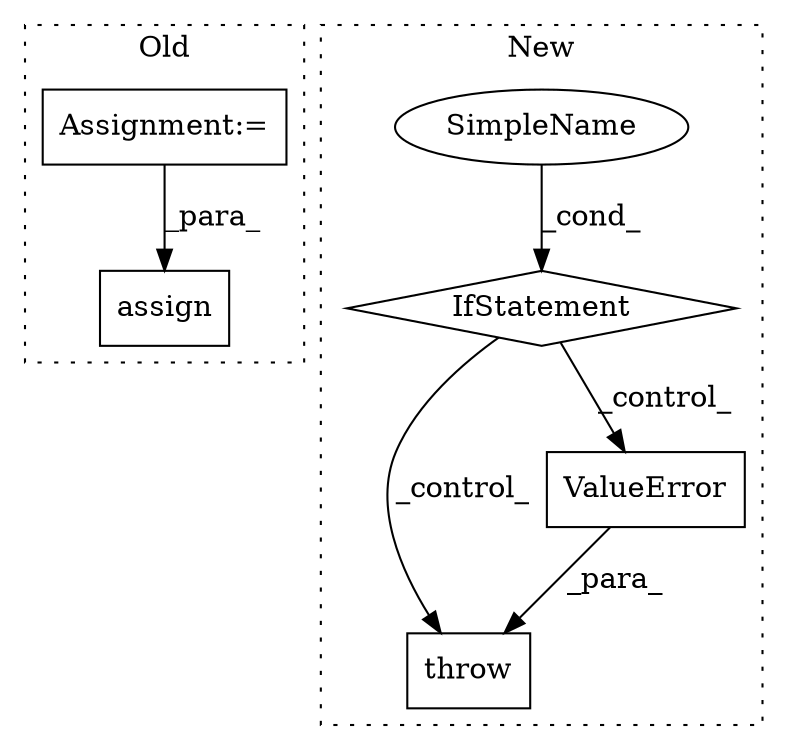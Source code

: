 digraph G {
subgraph cluster0 {
1 [label="assign" a="32" s="7366,7392" l="7,1" shape="box"];
5 [label="Assignment:=" a="7" s="7318" l="1" shape="box"];
label = "Old";
style="dotted";
}
subgraph cluster1 {
2 [label="throw" a="53" s="7030" l="6" shape="box"];
3 [label="IfStatement" a="25" s="6977,7020" l="4,2" shape="diamond"];
4 [label="SimpleName" a="42" s="" l="" shape="ellipse"];
6 [label="ValueError" a="32" s="7036,7092" l="11,1" shape="box"];
label = "New";
style="dotted";
}
3 -> 6 [label="_control_"];
3 -> 2 [label="_control_"];
4 -> 3 [label="_cond_"];
5 -> 1 [label="_para_"];
6 -> 2 [label="_para_"];
}